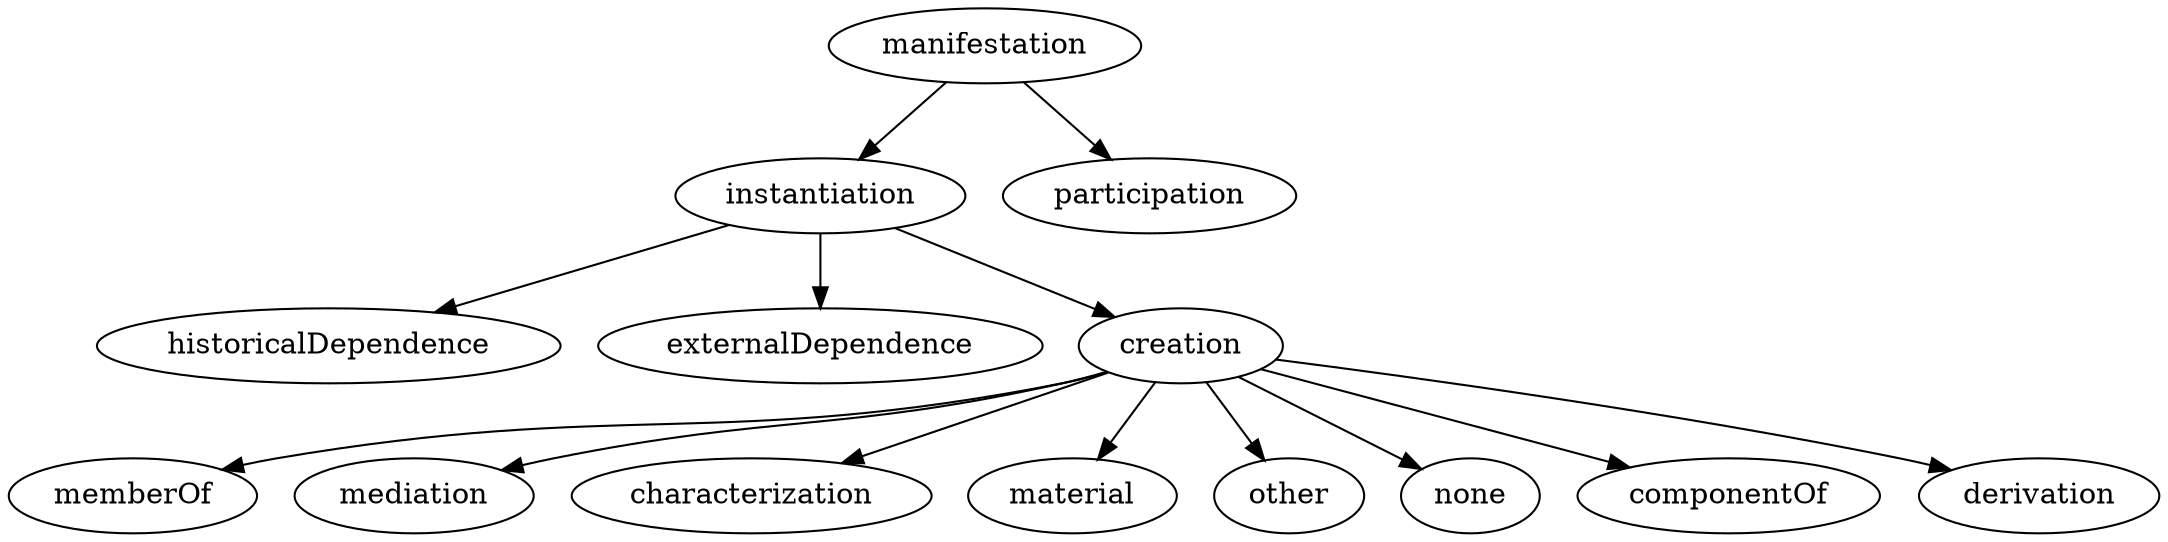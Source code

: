 strict digraph  {
manifestation;
instantiation;
participation;
historicalDependence;
externalDependence;
creation;
memberOf;
mediation;
characterization;
material;
other;
none;
componentOf;
derivation;
manifestation -> instantiation;
manifestation -> participation;
instantiation -> historicalDependence;
instantiation -> externalDependence;
instantiation -> creation;
creation -> memberOf;
creation -> mediation;
creation -> characterization;
creation -> material;
creation -> other;
creation -> none;
creation -> componentOf;
creation -> derivation;
}
